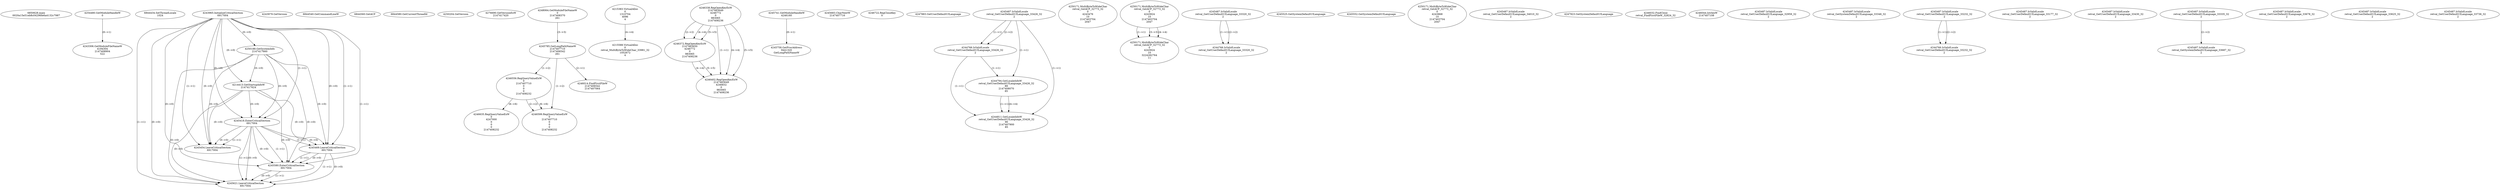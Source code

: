 // Global SCDG with merge call
digraph {
	0 [label="6850628.main
0020a15e51eb8c04296fe6a4132c7987"]
	1 [label="4254480.GetModuleHandleW
0"]
	2 [label="6844434.SetThreadLocale
1024"]
	3 [label="4243965.InitializeCriticalSection
6917004"]
	4 [label="4243979.GetVersion
"]
	5 [label="4250188.GetSystemInfo
2147417660"]
	3 -> 5 [label="(0-->0)"]
	6 [label="6844540.GetCommandLineW
"]
	7 [label="4214413.GetStartupInfoW
2147417624"]
	3 -> 7 [label="(0-->0)"]
	5 -> 7 [label="(0-->0)"]
	8 [label="6844560.GetACP
"]
	9 [label="6844580.GetCurrentThreadId
"]
	10 [label="4250204.GetVersion
"]
	11 [label="4276690.GetVersionExW
2147417420"]
	12 [label="4243306.GetModuleFileNameW
4194304
2147408904
522"]
	1 -> 12 [label="(0-->1)"]
	13 [label="4248064.GetModuleFileNameW
0
2147408370
261"]
	14 [label="4215383.VirtualAlloc
0
1310704
4096
4"]
	15 [label="4246338.RegOpenKeyExW
2147483649
4246772
0
983065
2147408236"]
	16 [label="4245741.GetModuleHandleW
4246160"]
	17 [label="4245758.GetProcAddress
9441320
GetLongPathNameW"]
	16 -> 17 [label="(0-->1)"]
	18 [label="4245785.GetLongPathNameW
2147407710
2147406542
261"]
	13 -> 18 [label="(3-->3)"]
	19 [label="4245683.CharNextW
2147407716"]
	20 [label="4246556.RegQueryValueExW
0
2147407710
0
0
0
2147408232"]
	18 -> 20 [label="(1-->2)"]
	21 [label="4246635.RegQueryValueExW
0
4247000
0
0
0
2147408232"]
	20 -> 21 [label="(6-->6)"]
	22 [label="4246722.RegCloseKey
0"]
	23 [label="4247883.GetUserDefaultUILanguage
"]
	24 [label="4245418.EnterCriticalSection
6917004"]
	3 -> 24 [label="(1-->1)"]
	3 -> 24 [label="(0-->0)"]
	5 -> 24 [label="(0-->0)"]
	7 -> 24 [label="(0-->0)"]
	25 [label="4245469.LeaveCriticalSection
6917004"]
	3 -> 25 [label="(1-->1)"]
	24 -> 25 [label="(1-->1)"]
	3 -> 25 [label="(0-->0)"]
	5 -> 25 [label="(0-->0)"]
	7 -> 25 [label="(0-->0)"]
	24 -> 25 [label="(0-->0)"]
	26 [label="4245487.IsValidLocale
retval_GetUserDefaultUILanguage_33426_32
2"]
	27 [label="4250171.MultiByteToWideChar
retval_GetACP_32773_32
0
4243476
10
2147403704
2047"]
	28 [label="4250171.MultiByteToWideChar
retval_GetACP_32773_32
0
4243924
10
2147403704
2047"]
	29 [label="4250171.MultiByteToWideChar
retval_GetACP_32773_32
0
4243924
10
3224282764
11"]
	28 -> 29 [label="(1-->1)"]
	28 -> 29 [label="(3-->3)"]
	28 -> 29 [label="(4-->4)"]
	30 [label="4246599.RegQueryValueExW
0
2147407710
0
0
0
2147408232"]
	18 -> 30 [label="(1-->2)"]
	20 -> 30 [label="(2-->2)"]
	20 -> 30 [label="(6-->6)"]
	31 [label="4245487.IsValidLocale
retval_GetUserDefaultUILanguage_33320_32
2"]
	32 [label="4244766.IsValidLocale
retval_GetUserDefaultUILanguage_33320_32
2"]
	31 -> 32 [label="(1-->1)"]
	31 -> 32 [label="(2-->2)"]
	33 [label="4245525.GetSystemDefaultUILanguage
"]
	34 [label="4245552.GetSystemDefaultUILanguage
"]
	35 [label="4250171.MultiByteToWideChar
retval_GetACP_32773_32
0
4243868
10
2147403704
2047"]
	36 [label="4215588.VirtualAlloc
0
retval_MultiByteToWideChar_33981_32
1052672
4"]
	14 -> 36 [label="(4-->4)"]
	37 [label="4244766.IsValidLocale
retval_GetUserDefaultUILanguage_33426_32
2"]
	26 -> 37 [label="(1-->1)"]
	26 -> 37 [label="(2-->2)"]
	38 [label="4244794.GetLocaleInfoW
retval_GetUserDefaultUILanguage_33426_32
89
2147408070
85"]
	26 -> 38 [label="(1-->1)"]
	37 -> 38 [label="(1-->1)"]
	39 [label="4244811.GetLocaleInfoW
retval_GetUserDefaultUILanguage_33426_32
90
2147407900
85"]
	26 -> 39 [label="(1-->1)"]
	37 -> 39 [label="(1-->1)"]
	38 -> 39 [label="(1-->1)"]
	38 -> 39 [label="(4-->4)"]
	40 [label="4246372.RegOpenKeyExW
2147483650
4246772
0
983065
2147408236"]
	15 -> 40 [label="(2-->2)"]
	15 -> 40 [label="(4-->4)"]
	15 -> 40 [label="(5-->5)"]
	41 [label="4245487.IsValidLocale
retval_GetUserDefaultUILanguage_34010_32
2"]
	42 [label="4245580.EnterCriticalSection
6917004"]
	3 -> 42 [label="(1-->1)"]
	24 -> 42 [label="(1-->1)"]
	25 -> 42 [label="(1-->1)"]
	3 -> 42 [label="(0-->0)"]
	5 -> 42 [label="(0-->0)"]
	7 -> 42 [label="(0-->0)"]
	24 -> 42 [label="(0-->0)"]
	25 -> 42 [label="(0-->0)"]
	43 [label="4245621.LeaveCriticalSection
6917004"]
	3 -> 43 [label="(1-->1)"]
	24 -> 43 [label="(1-->1)"]
	25 -> 43 [label="(1-->1)"]
	42 -> 43 [label="(1-->1)"]
	3 -> 43 [label="(0-->0)"]
	5 -> 43 [label="(0-->0)"]
	7 -> 43 [label="(0-->0)"]
	24 -> 43 [label="(0-->0)"]
	25 -> 43 [label="(0-->0)"]
	42 -> 43 [label="(0-->0)"]
	44 [label="4247923.GetSystemDefaultUILanguage
"]
	45 [label="4246014.FindFirstFileW
2147406542
2147407064"]
	18 -> 45 [label="(2-->1)"]
	46 [label="4246032.FindClose
retval_FindFirstFileW_32824_32"]
	47 [label="4246044.lstrlenW
2147407108"]
	48 [label="4245487.IsValidLocale
retval_GetUserDefaultUILanguage_32959_32
2"]
	49 [label="4245454.LeaveCriticalSection
6917004"]
	3 -> 49 [label="(1-->1)"]
	24 -> 49 [label="(1-->1)"]
	3 -> 49 [label="(0-->0)"]
	5 -> 49 [label="(0-->0)"]
	7 -> 49 [label="(0-->0)"]
	24 -> 49 [label="(0-->0)"]
	50 [label="4245487.IsValidLocale
retval_GetSystemDefaultUILanguage_33346_32
2"]
	51 [label="4245487.IsValidLocale
retval_GetUserDefaultUILanguage_33232_32
2"]
	52 [label="4245487.IsValidLocale
retval_GetUserDefaultUILanguage_33177_32
2"]
	53 [label="4246402.RegOpenKeyExW
2147483649
4246832
0
983065
2147408236"]
	15 -> 53 [label="(1-->1)"]
	15 -> 53 [label="(4-->4)"]
	40 -> 53 [label="(4-->4)"]
	15 -> 53 [label="(5-->5)"]
	40 -> 53 [label="(5-->5)"]
	54 [label="4245487.IsValidLocale
retval_GetUserDefaultUILanguage_33430_32
2"]
	55 [label="4245487.IsValidLocale
retval_GetUserDefaultUILanguage_33335_32
2"]
	56 [label="4245487.IsValidLocale
retval_GetSystemDefaultUILanguage_33687_32
2"]
	55 -> 56 [label="(2-->2)"]
	57 [label="4245487.IsValidLocale
retval_GetUserDefaultUILanguage_33678_32
2"]
	58 [label="4244766.IsValidLocale
retval_GetUserDefaultUILanguage_33232_32
2"]
	51 -> 58 [label="(1-->1)"]
	51 -> 58 [label="(2-->2)"]
	59 [label="4245487.IsValidLocale
retval_GetUserDefaultUILanguage_33625_32
2"]
	60 [label="4245487.IsValidLocale
retval_GetUserDefaultUILanguage_33736_32
2"]
}

